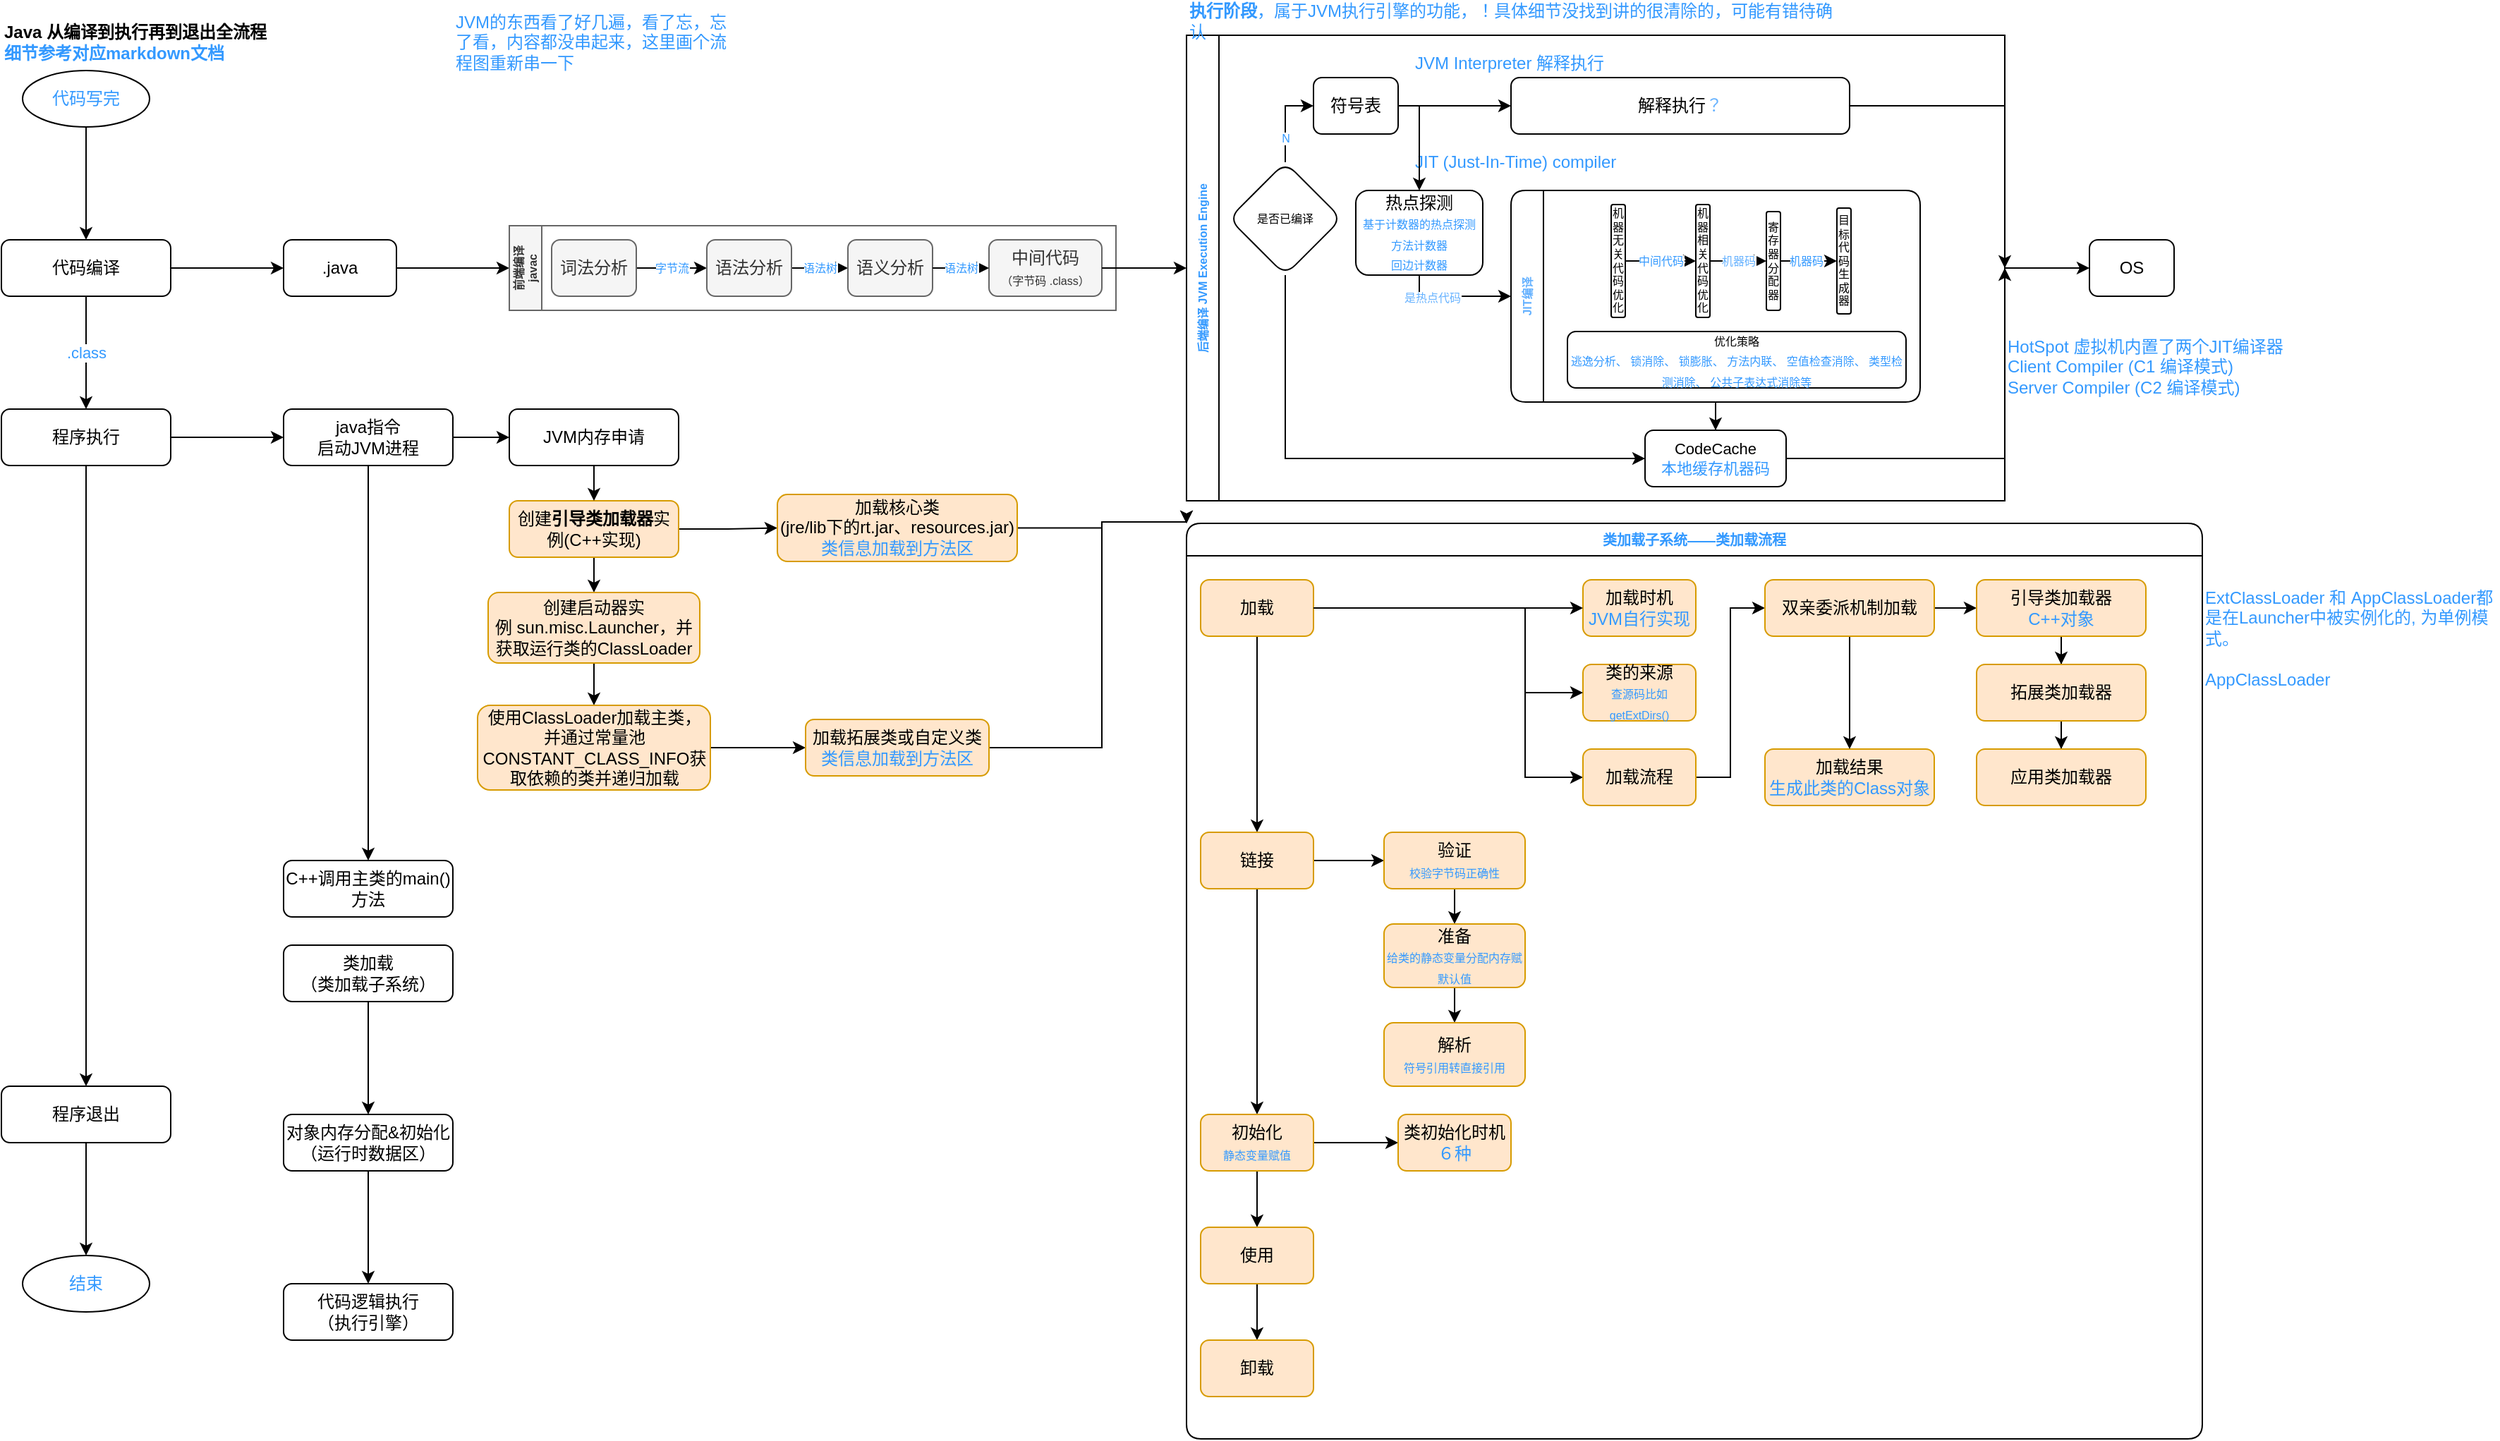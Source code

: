 <mxfile version="16.1.2" type="device"><diagram id="C5RBs43oDa-KdzZeNtuy" name="Page-1"><mxGraphModel dx="1121" dy="689" grid="1" gridSize="10" guides="1" tooltips="1" connect="1" arrows="1" fold="1" page="1" pageScale="1" pageWidth="827" pageHeight="1169" math="0" shadow="0"><root><mxCell id="WIyWlLk6GJQsqaUBKTNV-0"/><mxCell id="WIyWlLk6GJQsqaUBKTNV-1" parent="WIyWlLk6GJQsqaUBKTNV-0"/><mxCell id="FGHxzeivRpTkZ_-9d8Zx-0" value="&lt;b&gt;Java 从编译到执行再到退出全流程&lt;br&gt;&lt;font color=&quot;#3399ff&quot;&gt;细节参考对应markdown文档&lt;/font&gt;&lt;br&gt;&lt;/b&gt;" style="text;html=1;strokeColor=none;fillColor=none;align=left;verticalAlign=middle;whiteSpace=wrap;rounded=0;" parent="WIyWlLk6GJQsqaUBKTNV-1" vertex="1"><mxGeometry x="40" y="40" width="240" height="40" as="geometry"/></mxCell><mxCell id="FGHxzeivRpTkZ_-9d8Zx-7" value="&lt;font color=&quot;#3399ff&quot;&gt;JVM的东西看了好几遍，看了忘，忘了看，内容都没串起来，这里画个流程图重新串一下&lt;/font&gt;" style="text;html=1;strokeColor=none;fillColor=none;align=left;verticalAlign=middle;whiteSpace=wrap;rounded=0;" parent="WIyWlLk6GJQsqaUBKTNV-1" vertex="1"><mxGeometry x="360" y="40" width="200" height="40" as="geometry"/></mxCell><mxCell id="FGHxzeivRpTkZ_-9d8Zx-9" value=".class" style="edgeStyle=orthogonalEdgeStyle;rounded=0;orthogonalLoop=1;jettySize=auto;html=1;fontColor=#3399FF;" parent="WIyWlLk6GJQsqaUBKTNV-1" source="FGHxzeivRpTkZ_-9d8Zx-10" target="FGHxzeivRpTkZ_-9d8Zx-12" edge="1"><mxGeometry relative="1" as="geometry"/></mxCell><mxCell id="FGHxzeivRpTkZ_-9d8Zx-20" value="" style="edgeStyle=orthogonalEdgeStyle;rounded=0;orthogonalLoop=1;jettySize=auto;html=1;fontColor=#3399FF;" parent="WIyWlLk6GJQsqaUBKTNV-1" source="FGHxzeivRpTkZ_-9d8Zx-10" target="FGHxzeivRpTkZ_-9d8Zx-19" edge="1"><mxGeometry relative="1" as="geometry"/></mxCell><mxCell id="FGHxzeivRpTkZ_-9d8Zx-10" value="代码编译" style="rounded=1;whiteSpace=wrap;html=1;fontSize=12;glass=0;strokeWidth=1;shadow=0;" parent="WIyWlLk6GJQsqaUBKTNV-1" vertex="1"><mxGeometry x="40" y="200" width="120" height="40" as="geometry"/></mxCell><mxCell id="FGHxzeivRpTkZ_-9d8Zx-11" value="" style="edgeStyle=orthogonalEdgeStyle;rounded=0;orthogonalLoop=1;jettySize=auto;html=1;" parent="WIyWlLk6GJQsqaUBKTNV-1" source="FGHxzeivRpTkZ_-9d8Zx-12" target="FGHxzeivRpTkZ_-9d8Zx-13" edge="1"><mxGeometry relative="1" as="geometry"/></mxCell><mxCell id="FGHxzeivRpTkZ_-9d8Zx-106" style="edgeStyle=orthogonalEdgeStyle;rounded=0;orthogonalLoop=1;jettySize=auto;html=1;exitX=1;exitY=0.5;exitDx=0;exitDy=0;entryX=0;entryY=0.5;entryDx=0;entryDy=0;fontSize=8;fontColor=#66B2FF;" parent="WIyWlLk6GJQsqaUBKTNV-1" source="FGHxzeivRpTkZ_-9d8Zx-12" target="FGHxzeivRpTkZ_-9d8Zx-105" edge="1"><mxGeometry relative="1" as="geometry"/></mxCell><mxCell id="FGHxzeivRpTkZ_-9d8Zx-12" value="程序执行" style="rounded=1;whiteSpace=wrap;html=1;fontSize=12;glass=0;strokeWidth=1;shadow=0;" parent="WIyWlLk6GJQsqaUBKTNV-1" vertex="1"><mxGeometry x="40" y="320" width="120" height="40" as="geometry"/></mxCell><mxCell id="FGHxzeivRpTkZ_-9d8Zx-17" style="edgeStyle=orthogonalEdgeStyle;rounded=0;orthogonalLoop=1;jettySize=auto;html=1;exitX=0.5;exitY=1;exitDx=0;exitDy=0;entryX=0.5;entryY=0;entryDx=0;entryDy=0;fontColor=#3399FF;" parent="WIyWlLk6GJQsqaUBKTNV-1" source="FGHxzeivRpTkZ_-9d8Zx-13" target="FGHxzeivRpTkZ_-9d8Zx-16" edge="1"><mxGeometry relative="1" as="geometry"/></mxCell><mxCell id="FGHxzeivRpTkZ_-9d8Zx-13" value="程序退出" style="rounded=1;whiteSpace=wrap;html=1;fontSize=12;glass=0;strokeWidth=1;shadow=0;" parent="WIyWlLk6GJQsqaUBKTNV-1" vertex="1"><mxGeometry x="40" y="800" width="120" height="40" as="geometry"/></mxCell><mxCell id="FGHxzeivRpTkZ_-9d8Zx-18" style="edgeStyle=orthogonalEdgeStyle;rounded=0;orthogonalLoop=1;jettySize=auto;html=1;exitX=0.5;exitY=1;exitDx=0;exitDy=0;entryX=0.5;entryY=0;entryDx=0;entryDy=0;fontColor=#3399FF;" parent="WIyWlLk6GJQsqaUBKTNV-1" source="FGHxzeivRpTkZ_-9d8Zx-15" target="FGHxzeivRpTkZ_-9d8Zx-10" edge="1"><mxGeometry relative="1" as="geometry"/></mxCell><mxCell id="FGHxzeivRpTkZ_-9d8Zx-15" value="代码写完" style="ellipse;whiteSpace=wrap;html=1;fontColor=#3399FF;" parent="WIyWlLk6GJQsqaUBKTNV-1" vertex="1"><mxGeometry x="55" y="80" width="90" height="40" as="geometry"/></mxCell><mxCell id="FGHxzeivRpTkZ_-9d8Zx-16" value="结束" style="ellipse;whiteSpace=wrap;html=1;fontColor=#3399FF;" parent="WIyWlLk6GJQsqaUBKTNV-1" vertex="1"><mxGeometry x="55" y="920" width="90" height="40" as="geometry"/></mxCell><mxCell id="FGHxzeivRpTkZ_-9d8Zx-30" style="edgeStyle=orthogonalEdgeStyle;rounded=0;orthogonalLoop=1;jettySize=auto;html=1;exitX=1;exitY=0.5;exitDx=0;exitDy=0;entryX=0;entryY=0.5;entryDx=0;entryDy=0;fontSize=8;fontColor=#3399FF;" parent="WIyWlLk6GJQsqaUBKTNV-1" source="FGHxzeivRpTkZ_-9d8Zx-19" target="FGHxzeivRpTkZ_-9d8Zx-23" edge="1"><mxGeometry relative="1" as="geometry"/></mxCell><mxCell id="FGHxzeivRpTkZ_-9d8Zx-19" value=".java" style="rounded=1;whiteSpace=wrap;html=1;fontSize=12;glass=0;strokeWidth=1;shadow=0;" parent="WIyWlLk6GJQsqaUBKTNV-1" vertex="1"><mxGeometry x="240" y="200" width="80" height="40" as="geometry"/></mxCell><mxCell id="FGHxzeivRpTkZ_-9d8Zx-23" value="前端编译 &#10;javac" style="swimlane;horizontal=0;fontColor=#333333;startSize=23;fontSize=8;fillColor=#f5f5f5;strokeColor=#666666;" parent="WIyWlLk6GJQsqaUBKTNV-1" vertex="1"><mxGeometry x="400" y="190" width="430" height="60" as="geometry"/></mxCell><mxCell id="FGHxzeivRpTkZ_-9d8Zx-28" value="字节流" style="edgeStyle=orthogonalEdgeStyle;rounded=0;orthogonalLoop=1;jettySize=auto;html=1;exitX=1;exitY=0.5;exitDx=0;exitDy=0;entryX=0;entryY=0.5;entryDx=0;entryDy=0;fontColor=#3399FF;fontSize=8;" parent="FGHxzeivRpTkZ_-9d8Zx-23" source="FGHxzeivRpTkZ_-9d8Zx-24" target="FGHxzeivRpTkZ_-9d8Zx-25" edge="1"><mxGeometry relative="1" as="geometry"><Array as="points"><mxPoint x="110" y="30"/><mxPoint x="110" y="30"/></Array></mxGeometry></mxCell><mxCell id="FGHxzeivRpTkZ_-9d8Zx-24" value="词法分析" style="rounded=1;whiteSpace=wrap;html=1;fontSize=12;glass=0;strokeWidth=1;shadow=0;fillColor=#f5f5f5;fontColor=#333333;strokeColor=#666666;" parent="FGHxzeivRpTkZ_-9d8Zx-23" vertex="1"><mxGeometry x="30" y="10" width="60" height="40" as="geometry"/></mxCell><mxCell id="FGHxzeivRpTkZ_-9d8Zx-29" value="语法树" style="edgeStyle=orthogonalEdgeStyle;rounded=0;orthogonalLoop=1;jettySize=auto;html=1;exitX=1;exitY=0.5;exitDx=0;exitDy=0;entryX=0;entryY=0.5;entryDx=0;entryDy=0;fontColor=#3399FF;fontSize=8;" parent="FGHxzeivRpTkZ_-9d8Zx-23" source="FGHxzeivRpTkZ_-9d8Zx-25" target="FGHxzeivRpTkZ_-9d8Zx-26" edge="1"><mxGeometry relative="1" as="geometry"/></mxCell><mxCell id="FGHxzeivRpTkZ_-9d8Zx-25" value="语法分析" style="rounded=1;whiteSpace=wrap;html=1;fontSize=12;glass=0;strokeWidth=1;shadow=0;fillColor=#f5f5f5;fontColor=#333333;strokeColor=#666666;" parent="FGHxzeivRpTkZ_-9d8Zx-23" vertex="1"><mxGeometry x="140" y="10" width="60" height="40" as="geometry"/></mxCell><mxCell id="FGHxzeivRpTkZ_-9d8Zx-26" value="语义分析" style="rounded=1;whiteSpace=wrap;html=1;fontSize=12;glass=0;strokeWidth=1;shadow=0;fillColor=#f5f5f5;fontColor=#333333;strokeColor=#666666;" parent="FGHxzeivRpTkZ_-9d8Zx-23" vertex="1"><mxGeometry x="240" y="10" width="60" height="40" as="geometry"/></mxCell><mxCell id="FGHxzeivRpTkZ_-9d8Zx-27" value="中间代码&lt;br&gt;&lt;font style=&quot;font-size: 8px&quot;&gt;（字节码 .class）&lt;/font&gt;" style="rounded=1;whiteSpace=wrap;html=1;fontSize=12;glass=0;strokeWidth=1;shadow=0;fillColor=#f5f5f5;fontColor=#333333;strokeColor=#666666;" parent="FGHxzeivRpTkZ_-9d8Zx-23" vertex="1"><mxGeometry x="340" y="10" width="80" height="40" as="geometry"/></mxCell><mxCell id="FGHxzeivRpTkZ_-9d8Zx-31" value="语法树" style="edgeStyle=orthogonalEdgeStyle;rounded=0;orthogonalLoop=1;jettySize=auto;html=1;exitX=1;exitY=0.5;exitDx=0;exitDy=0;entryX=0;entryY=0.5;entryDx=0;entryDy=0;fontSize=8;fontColor=#3399FF;" parent="FGHxzeivRpTkZ_-9d8Zx-23" source="FGHxzeivRpTkZ_-9d8Zx-26" target="FGHxzeivRpTkZ_-9d8Zx-27" edge="1"><mxGeometry relative="1" as="geometry"/></mxCell><mxCell id="FGHxzeivRpTkZ_-9d8Zx-70" style="edgeStyle=orthogonalEdgeStyle;rounded=0;orthogonalLoop=1;jettySize=auto;html=1;exitX=1;exitY=0.5;exitDx=0;exitDy=0;entryX=0;entryY=0.5;entryDx=0;entryDy=0;fontSize=6;fontColor=#3399FF;" parent="WIyWlLk6GJQsqaUBKTNV-1" source="FGHxzeivRpTkZ_-9d8Zx-34" target="FGHxzeivRpTkZ_-9d8Zx-48" edge="1"><mxGeometry relative="1" as="geometry"/></mxCell><mxCell id="FGHxzeivRpTkZ_-9d8Zx-34" value="后端编译 JVM Execution Engine" style="swimlane;horizontal=0;fontColor=#3399FF;startSize=23;fontSize=8;" parent="WIyWlLk6GJQsqaUBKTNV-1" vertex="1"><mxGeometry x="880" y="55" width="580" height="330" as="geometry"><mxRectangle x="880" y="55" width="30" height="140" as="alternateBounds"/></mxGeometry></mxCell><mxCell id="FGHxzeivRpTkZ_-9d8Zx-44" value="&lt;font color=&quot;#3399ff&quot;&gt;JVM Interpreter 解释执行&lt;/font&gt;" style="text;html=1;strokeColor=none;fillColor=none;align=left;verticalAlign=middle;whiteSpace=wrap;rounded=0;" parent="FGHxzeivRpTkZ_-9d8Zx-34" vertex="1"><mxGeometry x="160" y="10" width="170" height="20" as="geometry"/></mxCell><mxCell id="FGHxzeivRpTkZ_-9d8Zx-45" value="&lt;font color=&quot;#3399ff&quot;&gt;JIT (Just-In-Time) compiler&lt;/font&gt;" style="text;html=1;strokeColor=none;fillColor=none;align=left;verticalAlign=middle;whiteSpace=wrap;rounded=0;" parent="FGHxzeivRpTkZ_-9d8Zx-34" vertex="1"><mxGeometry x="160" y="80" width="160" height="20" as="geometry"/></mxCell><mxCell id="FGHxzeivRpTkZ_-9d8Zx-77" style="edgeStyle=orthogonalEdgeStyle;rounded=0;orthogonalLoop=1;jettySize=auto;html=1;exitX=1;exitY=0.5;exitDx=0;exitDy=0;entryX=1;entryY=0.5;entryDx=0;entryDy=0;fontSize=8;fontColor=#3399FF;" parent="FGHxzeivRpTkZ_-9d8Zx-34" source="FGHxzeivRpTkZ_-9d8Zx-51" target="FGHxzeivRpTkZ_-9d8Zx-34" edge="1"><mxGeometry relative="1" as="geometry"><Array as="points"><mxPoint x="580" y="300"/></Array></mxGeometry></mxCell><mxCell id="FGHxzeivRpTkZ_-9d8Zx-51" value="CodeCache&lt;br&gt;&lt;font color=&quot;#3399ff&quot;&gt;本地缓存机器码&lt;/font&gt;" style="rounded=1;whiteSpace=wrap;html=1;fontSize=11;glass=0;strokeWidth=1;shadow=0;" parent="FGHxzeivRpTkZ_-9d8Zx-34" vertex="1"><mxGeometry x="325" y="280" width="100" height="40" as="geometry"/></mxCell><mxCell id="FGHxzeivRpTkZ_-9d8Zx-92" style="rounded=0;orthogonalLoop=1;jettySize=auto;html=1;exitX=0.5;exitY=1;exitDx=0;exitDy=0;entryX=0;entryY=0.5;entryDx=0;entryDy=0;fontSize=8;fontColor=#66B2FF;edgeStyle=orthogonalEdgeStyle;" parent="FGHxzeivRpTkZ_-9d8Zx-34" source="FGHxzeivRpTkZ_-9d8Zx-53" target="FGHxzeivRpTkZ_-9d8Zx-91" edge="1"><mxGeometry relative="1" as="geometry"><Array as="points"><mxPoint x="165" y="185"/></Array></mxGeometry></mxCell><mxCell id="FGHxzeivRpTkZ_-9d8Zx-95" value="是热点代码" style="edgeLabel;html=1;align=center;verticalAlign=middle;resizable=0;points=[];fontSize=8;fontColor=#66B2FF;" parent="FGHxzeivRpTkZ_-9d8Zx-92" vertex="1" connectable="0"><mxGeometry x="-0.398" y="-1" relative="1" as="geometry"><mxPoint as="offset"/></mxGeometry></mxCell><mxCell id="FGHxzeivRpTkZ_-9d8Zx-53" value="热点探测&lt;br&gt;&lt;font color=&quot;#3399ff&quot; style=&quot;font-size: 8px&quot;&gt;基于计数器的热点探测&lt;br&gt;方法计数器&lt;br&gt;回边计数器&lt;br&gt;&lt;/font&gt;" style="rounded=1;whiteSpace=wrap;html=1;fontSize=12;glass=0;strokeWidth=1;shadow=0;" parent="FGHxzeivRpTkZ_-9d8Zx-34" vertex="1"><mxGeometry x="120" y="110" width="90" height="60" as="geometry"/></mxCell><mxCell id="FGHxzeivRpTkZ_-9d8Zx-85" value="N" style="edgeStyle=orthogonalEdgeStyle;rounded=0;orthogonalLoop=1;jettySize=auto;html=1;exitX=0.5;exitY=0;exitDx=0;exitDy=0;entryX=0;entryY=0.5;entryDx=0;entryDy=0;fontSize=8;fontColor=#3399FF;" parent="FGHxzeivRpTkZ_-9d8Zx-34" source="FGHxzeivRpTkZ_-9d8Zx-58" target="FGHxzeivRpTkZ_-9d8Zx-84" edge="1"><mxGeometry x="-0.429" relative="1" as="geometry"><mxPoint as="offset"/></mxGeometry></mxCell><mxCell id="FGHxzeivRpTkZ_-9d8Zx-97" style="edgeStyle=orthogonalEdgeStyle;rounded=0;orthogonalLoop=1;jettySize=auto;html=1;exitX=0.5;exitY=1;exitDx=0;exitDy=0;entryX=0;entryY=0.5;entryDx=0;entryDy=0;fontSize=8;fontColor=#66B2FF;" parent="FGHxzeivRpTkZ_-9d8Zx-34" source="FGHxzeivRpTkZ_-9d8Zx-58" target="FGHxzeivRpTkZ_-9d8Zx-51" edge="1"><mxGeometry relative="1" as="geometry"/></mxCell><mxCell id="FGHxzeivRpTkZ_-9d8Zx-58" value="&lt;font color=&quot;#000000&quot;&gt;是否已编译&lt;/font&gt;" style="rhombus;whiteSpace=wrap;html=1;fontSize=8;fontColor=#3399FF;rounded=1;" parent="FGHxzeivRpTkZ_-9d8Zx-34" vertex="1"><mxGeometry x="30" y="90" width="80" height="80" as="geometry"/></mxCell><mxCell id="FGHxzeivRpTkZ_-9d8Zx-93" style="edgeStyle=orthogonalEdgeStyle;rounded=0;orthogonalLoop=1;jettySize=auto;html=1;exitX=1;exitY=0.5;exitDx=0;exitDy=0;entryX=0.5;entryY=0;entryDx=0;entryDy=0;fontSize=8;fontColor=#66B2FF;" parent="FGHxzeivRpTkZ_-9d8Zx-34" source="FGHxzeivRpTkZ_-9d8Zx-84" target="FGHxzeivRpTkZ_-9d8Zx-53" edge="1"><mxGeometry relative="1" as="geometry"><Array as="points"><mxPoint x="165" y="50"/></Array></mxGeometry></mxCell><mxCell id="FGHxzeivRpTkZ_-9d8Zx-98" style="edgeStyle=orthogonalEdgeStyle;rounded=0;orthogonalLoop=1;jettySize=auto;html=1;exitX=1;exitY=0.5;exitDx=0;exitDy=0;entryX=0;entryY=0.5;entryDx=0;entryDy=0;fontSize=8;fontColor=#66B2FF;" parent="FGHxzeivRpTkZ_-9d8Zx-34" source="FGHxzeivRpTkZ_-9d8Zx-84" target="FGHxzeivRpTkZ_-9d8Zx-87" edge="1"><mxGeometry relative="1" as="geometry"/></mxCell><mxCell id="FGHxzeivRpTkZ_-9d8Zx-84" value="符号表" style="rounded=1;whiteSpace=wrap;html=1;fontSize=12;glass=0;strokeWidth=1;shadow=0;" parent="FGHxzeivRpTkZ_-9d8Zx-34" vertex="1"><mxGeometry x="90" y="30" width="60" height="40" as="geometry"/></mxCell><mxCell id="FGHxzeivRpTkZ_-9d8Zx-88" style="edgeStyle=orthogonalEdgeStyle;rounded=0;orthogonalLoop=1;jettySize=auto;html=1;exitX=1;exitY=0.5;exitDx=0;exitDy=0;entryX=1;entryY=0.5;entryDx=0;entryDy=0;fontSize=8;fontColor=#66B2FF;" parent="FGHxzeivRpTkZ_-9d8Zx-34" source="FGHxzeivRpTkZ_-9d8Zx-87" target="FGHxzeivRpTkZ_-9d8Zx-34" edge="1"><mxGeometry relative="1" as="geometry"><Array as="points"><mxPoint x="580" y="50"/></Array></mxGeometry></mxCell><mxCell id="FGHxzeivRpTkZ_-9d8Zx-87" value="解释执行&lt;font color=&quot;#66b2ff&quot;&gt;？&lt;/font&gt;" style="rounded=1;whiteSpace=wrap;html=1;fontSize=12;glass=0;strokeWidth=1;shadow=0;" parent="FGHxzeivRpTkZ_-9d8Zx-34" vertex="1"><mxGeometry x="230" y="30" width="240" height="40" as="geometry"/></mxCell><mxCell id="FGHxzeivRpTkZ_-9d8Zx-96" value="" style="edgeStyle=orthogonalEdgeStyle;rounded=0;orthogonalLoop=1;jettySize=auto;html=1;fontSize=8;fontColor=#66B2FF;" parent="FGHxzeivRpTkZ_-9d8Zx-34" source="FGHxzeivRpTkZ_-9d8Zx-91" target="FGHxzeivRpTkZ_-9d8Zx-51" edge="1"><mxGeometry relative="1" as="geometry"/></mxCell><mxCell id="FGHxzeivRpTkZ_-9d8Zx-91" value="JIT编译" style="swimlane;horizontal=0;rounded=1;fontSize=8;fontColor=#66B2FF;" parent="FGHxzeivRpTkZ_-9d8Zx-34" vertex="1"><mxGeometry x="230" y="110" width="290" height="150" as="geometry"/></mxCell><mxCell id="FGHxzeivRpTkZ_-9d8Zx-36" value="机器无关代码优化" style="rounded=1;whiteSpace=wrap;html=1;fontSize=8;glass=0;strokeWidth=1;shadow=0;" parent="FGHxzeivRpTkZ_-9d8Zx-91" vertex="1"><mxGeometry x="71" y="10" width="10" height="80" as="geometry"/></mxCell><mxCell id="FGHxzeivRpTkZ_-9d8Zx-38" value="机器相关代码优化" style="rounded=1;whiteSpace=wrap;html=1;fontSize=8;glass=0;strokeWidth=1;shadow=0;" parent="FGHxzeivRpTkZ_-9d8Zx-91" vertex="1"><mxGeometry x="131" y="10" width="10" height="80" as="geometry"/></mxCell><mxCell id="FGHxzeivRpTkZ_-9d8Zx-35" value="中间代码" style="edgeStyle=orthogonalEdgeStyle;rounded=0;orthogonalLoop=1;jettySize=auto;html=1;exitX=1;exitY=0.5;exitDx=0;exitDy=0;entryX=0;entryY=0.5;entryDx=0;entryDy=0;fontColor=#3399FF;fontSize=8;" parent="FGHxzeivRpTkZ_-9d8Zx-91" source="FGHxzeivRpTkZ_-9d8Zx-36" target="FGHxzeivRpTkZ_-9d8Zx-38" edge="1"><mxGeometry relative="1" as="geometry"><Array as="points"><mxPoint x="91" y="50"/><mxPoint x="91" y="50"/></Array></mxGeometry></mxCell><mxCell id="FGHxzeivRpTkZ_-9d8Zx-39" value="寄存器分配器" style="rounded=1;whiteSpace=wrap;html=1;fontSize=8;glass=0;strokeWidth=1;shadow=0;" parent="FGHxzeivRpTkZ_-9d8Zx-91" vertex="1"><mxGeometry x="181" y="15" width="10" height="70" as="geometry"/></mxCell><mxCell id="FGHxzeivRpTkZ_-9d8Zx-90" value="机器码" style="edgeStyle=orthogonalEdgeStyle;rounded=0;orthogonalLoop=1;jettySize=auto;html=1;exitX=1;exitY=0.5;exitDx=0;exitDy=0;entryX=0;entryY=0.5;entryDx=0;entryDy=0;fontSize=8;fontColor=#66B2FF;" parent="FGHxzeivRpTkZ_-9d8Zx-91" source="FGHxzeivRpTkZ_-9d8Zx-38" target="FGHxzeivRpTkZ_-9d8Zx-39" edge="1"><mxGeometry relative="1" as="geometry"><mxPoint as="offset"/></mxGeometry></mxCell><mxCell id="FGHxzeivRpTkZ_-9d8Zx-40" value="目标代码生成器" style="rounded=1;whiteSpace=wrap;html=1;fontSize=8;glass=0;strokeWidth=1;shadow=0;" parent="FGHxzeivRpTkZ_-9d8Zx-91" vertex="1"><mxGeometry x="231" y="12.5" width="10" height="75" as="geometry"/></mxCell><mxCell id="FGHxzeivRpTkZ_-9d8Zx-41" value="机器码" style="edgeStyle=orthogonalEdgeStyle;rounded=0;orthogonalLoop=1;jettySize=auto;html=1;exitX=1;exitY=0.5;exitDx=0;exitDy=0;entryX=0;entryY=0.5;entryDx=0;entryDy=0;fontSize=8;fontColor=#3399FF;" parent="FGHxzeivRpTkZ_-9d8Zx-91" source="FGHxzeivRpTkZ_-9d8Zx-39" target="FGHxzeivRpTkZ_-9d8Zx-40" edge="1"><mxGeometry x="-0.111" relative="1" as="geometry"><Array as="points"><mxPoint x="201" y="50"/><mxPoint x="201" y="50"/></Array><mxPoint as="offset"/></mxGeometry></mxCell><mxCell id="FGHxzeivRpTkZ_-9d8Zx-89" value="&lt;font style=&quot;font-size: 8px&quot;&gt;优化策略&lt;/font&gt;&lt;br&gt;&lt;font color=&quot;#3399ff&quot; style=&quot;font-size: 8px&quot;&gt;逃逸分析、 锁消除、 锁膨胀、 方法内联、 空值检查消除、 类型检测消除、 公共子表达式消除等&lt;/font&gt;" style="rounded=1;whiteSpace=wrap;html=1;fontSize=12;glass=0;strokeWidth=1;shadow=0;" parent="FGHxzeivRpTkZ_-9d8Zx-91" vertex="1"><mxGeometry x="40" y="100" width="240" height="40" as="geometry"/></mxCell><mxCell id="FGHxzeivRpTkZ_-9d8Zx-42" style="edgeStyle=orthogonalEdgeStyle;rounded=0;orthogonalLoop=1;jettySize=auto;html=1;exitX=1;exitY=0.5;exitDx=0;exitDy=0;entryX=0;entryY=0.5;entryDx=0;entryDy=0;fontSize=8;fontColor=#3399FF;" parent="WIyWlLk6GJQsqaUBKTNV-1" source="FGHxzeivRpTkZ_-9d8Zx-27" target="FGHxzeivRpTkZ_-9d8Zx-34" edge="1"><mxGeometry relative="1" as="geometry"/></mxCell><mxCell id="FGHxzeivRpTkZ_-9d8Zx-43" value="&lt;font color=&quot;#3399ff&quot;&gt;&lt;b&gt;执行阶段&lt;/b&gt;，属于JVM执行引擎的功能，！具体细节没找到讲的很清除的，可能有错待确认&lt;/font&gt;" style="text;html=1;strokeColor=none;fillColor=none;align=left;verticalAlign=middle;whiteSpace=wrap;rounded=0;" parent="WIyWlLk6GJQsqaUBKTNV-1" vertex="1"><mxGeometry x="880" y="35" width="470" height="20" as="geometry"/></mxCell><mxCell id="FGHxzeivRpTkZ_-9d8Zx-48" value="OS" style="rounded=1;whiteSpace=wrap;html=1;fontSize=12;glass=0;strokeWidth=1;shadow=0;" parent="WIyWlLk6GJQsqaUBKTNV-1" vertex="1"><mxGeometry x="1520" y="200" width="60" height="40" as="geometry"/></mxCell><mxCell id="FGHxzeivRpTkZ_-9d8Zx-56" value="&lt;font color=&quot;#3399ff&quot;&gt;HotSpot 虚拟机内置了两个JIT编译器&lt;br&gt;Client Compiler (C1 编译模式)&lt;br&gt;&lt;/font&gt;&lt;font color=&quot;#3399ff&quot;&gt;Server Compiler (&lt;/font&gt;&lt;span style=&quot;color: rgb(51 , 153 , 255)&quot;&gt;C2 编译模式&lt;/span&gt;&lt;font color=&quot;#3399ff&quot;&gt;)&lt;br&gt;&lt;/font&gt;" style="text;html=1;strokeColor=none;fillColor=none;align=left;verticalAlign=middle;whiteSpace=wrap;rounded=0;" parent="WIyWlLk6GJQsqaUBKTNV-1" vertex="1"><mxGeometry x="1460" y="260" width="200" height="60" as="geometry"/></mxCell><mxCell id="FGHxzeivRpTkZ_-9d8Zx-81" value="" style="edgeStyle=orthogonalEdgeStyle;rounded=0;orthogonalLoop=1;jettySize=auto;html=1;fontSize=8;fontColor=#3399FF;" parent="WIyWlLk6GJQsqaUBKTNV-1" source="FGHxzeivRpTkZ_-9d8Zx-72" target="FGHxzeivRpTkZ_-9d8Zx-80" edge="1"><mxGeometry relative="1" as="geometry"/></mxCell><mxCell id="FGHxzeivRpTkZ_-9d8Zx-72" value="类加载&lt;br&gt;（类加载子系统）" style="rounded=1;whiteSpace=wrap;html=1;fontSize=12;glass=0;strokeWidth=1;shadow=0;" parent="WIyWlLk6GJQsqaUBKTNV-1" vertex="1"><mxGeometry x="240" y="700" width="120" height="40" as="geometry"/></mxCell><mxCell id="FGHxzeivRpTkZ_-9d8Zx-83" value="" style="edgeStyle=orthogonalEdgeStyle;rounded=0;orthogonalLoop=1;jettySize=auto;html=1;fontSize=8;fontColor=#3399FF;" parent="WIyWlLk6GJQsqaUBKTNV-1" source="FGHxzeivRpTkZ_-9d8Zx-80" target="FGHxzeivRpTkZ_-9d8Zx-82" edge="1"><mxGeometry relative="1" as="geometry"/></mxCell><mxCell id="FGHxzeivRpTkZ_-9d8Zx-80" value="对象内存分配&amp;amp;初始化&lt;br&gt;（运行时数据区）" style="rounded=1;whiteSpace=wrap;html=1;fontSize=12;glass=0;strokeWidth=1;shadow=0;" parent="WIyWlLk6GJQsqaUBKTNV-1" vertex="1"><mxGeometry x="240" y="820" width="120" height="40" as="geometry"/></mxCell><mxCell id="FGHxzeivRpTkZ_-9d8Zx-82" value="代码逻辑执行&lt;br&gt;（执行引擎）" style="rounded=1;whiteSpace=wrap;html=1;fontSize=12;glass=0;strokeWidth=1;shadow=0;" parent="WIyWlLk6GJQsqaUBKTNV-1" vertex="1"><mxGeometry x="240" y="940" width="120" height="40" as="geometry"/></mxCell><mxCell id="FGHxzeivRpTkZ_-9d8Zx-113" style="edgeStyle=orthogonalEdgeStyle;rounded=0;orthogonalLoop=1;jettySize=auto;html=1;exitX=1;exitY=0.5;exitDx=0;exitDy=0;entryX=0;entryY=0.5;entryDx=0;entryDy=0;fontSize=8;fontColor=#66B2FF;" parent="WIyWlLk6GJQsqaUBKTNV-1" source="FGHxzeivRpTkZ_-9d8Zx-105" target="FGHxzeivRpTkZ_-9d8Zx-112" edge="1"><mxGeometry relative="1" as="geometry"/></mxCell><mxCell id="FGHxzeivRpTkZ_-9d8Zx-121" value="" style="edgeStyle=orthogonalEdgeStyle;rounded=0;orthogonalLoop=1;jettySize=auto;html=1;fontSize=8;fontColor=#3399FF;" parent="WIyWlLk6GJQsqaUBKTNV-1" source="FGHxzeivRpTkZ_-9d8Zx-105" target="FGHxzeivRpTkZ_-9d8Zx-120" edge="1"><mxGeometry relative="1" as="geometry"/></mxCell><mxCell id="FGHxzeivRpTkZ_-9d8Zx-105" value="java指令&lt;br&gt;启动JVM进程" style="rounded=1;whiteSpace=wrap;html=1;fontSize=12;glass=0;strokeWidth=1;shadow=0;" parent="WIyWlLk6GJQsqaUBKTNV-1" vertex="1"><mxGeometry x="240" y="320" width="120" height="40" as="geometry"/></mxCell><mxCell id="FGHxzeivRpTkZ_-9d8Zx-111" value="" style="edgeStyle=orthogonalEdgeStyle;rounded=0;orthogonalLoop=1;jettySize=auto;html=1;fontSize=8;fontColor=#66B2FF;" parent="WIyWlLk6GJQsqaUBKTNV-1" source="FGHxzeivRpTkZ_-9d8Zx-108" target="FGHxzeivRpTkZ_-9d8Zx-110" edge="1"><mxGeometry relative="1" as="geometry"/></mxCell><mxCell id="FGHxzeivRpTkZ_-9d8Zx-117" style="edgeStyle=orthogonalEdgeStyle;rounded=0;orthogonalLoop=1;jettySize=auto;html=1;exitX=0.5;exitY=1;exitDx=0;exitDy=0;entryX=0.5;entryY=0;entryDx=0;entryDy=0;fontSize=8;fontColor=#3399FF;" parent="WIyWlLk6GJQsqaUBKTNV-1" source="FGHxzeivRpTkZ_-9d8Zx-108" target="FGHxzeivRpTkZ_-9d8Zx-116" edge="1"><mxGeometry relative="1" as="geometry"/></mxCell><mxCell id="FGHxzeivRpTkZ_-9d8Zx-108" value="创建&lt;b&gt;引导类加载器&lt;/b&gt;实例(C++实现)" style="rounded=1;whiteSpace=wrap;html=1;fontSize=12;glass=0;strokeWidth=1;shadow=0;fillColor=#ffe6cc;strokeColor=#d79b00;" parent="WIyWlLk6GJQsqaUBKTNV-1" vertex="1"><mxGeometry x="400" y="385" width="120" height="40" as="geometry"/></mxCell><mxCell id="FGHxzeivRpTkZ_-9d8Zx-140" style="edgeStyle=orthogonalEdgeStyle;rounded=0;orthogonalLoop=1;jettySize=auto;html=1;exitX=1;exitY=0.5;exitDx=0;exitDy=0;entryX=-0.001;entryY=0.036;entryDx=0;entryDy=0;entryPerimeter=0;fontSize=10;fontColor=#3399FF;strokeColor=none;curved=1;" parent="WIyWlLk6GJQsqaUBKTNV-1" source="FGHxzeivRpTkZ_-9d8Zx-110" target="FGHxzeivRpTkZ_-9d8Zx-128" edge="1"><mxGeometry relative="1" as="geometry"/></mxCell><mxCell id="BpuLTuVieapOz50nyp-9-14" style="edgeStyle=orthogonalEdgeStyle;rounded=0;orthogonalLoop=1;jettySize=auto;html=1;exitX=1;exitY=0.5;exitDx=0;exitDy=0;entryX=0;entryY=0;entryDx=0;entryDy=0;" parent="WIyWlLk6GJQsqaUBKTNV-1" source="FGHxzeivRpTkZ_-9d8Zx-110" target="FGHxzeivRpTkZ_-9d8Zx-128" edge="1"><mxGeometry relative="1" as="geometry"><Array as="points"><mxPoint x="820" y="404"/><mxPoint x="820" y="400"/></Array></mxGeometry></mxCell><mxCell id="FGHxzeivRpTkZ_-9d8Zx-110" value="加载核心类&lt;br&gt;(jre/lib下的rt.jar、resources.jar)&lt;br&gt;&lt;font color=&quot;#3399ff&quot;&gt;类信息加载到方法区&lt;/font&gt;" style="rounded=1;whiteSpace=wrap;html=1;fontSize=12;glass=0;strokeWidth=1;shadow=0;fillColor=#ffe6cc;strokeColor=#d79b00;" parent="WIyWlLk6GJQsqaUBKTNV-1" vertex="1"><mxGeometry x="590" y="380.5" width="170" height="47.5" as="geometry"/></mxCell><mxCell id="FGHxzeivRpTkZ_-9d8Zx-114" style="edgeStyle=orthogonalEdgeStyle;rounded=0;orthogonalLoop=1;jettySize=auto;html=1;exitX=0.5;exitY=1;exitDx=0;exitDy=0;fontSize=8;fontColor=#3399FF;" parent="WIyWlLk6GJQsqaUBKTNV-1" source="FGHxzeivRpTkZ_-9d8Zx-112" target="FGHxzeivRpTkZ_-9d8Zx-108" edge="1"><mxGeometry relative="1" as="geometry"/></mxCell><mxCell id="FGHxzeivRpTkZ_-9d8Zx-112" value="JVM内存申请" style="rounded=1;whiteSpace=wrap;html=1;fontSize=12;glass=0;strokeWidth=1;shadow=0;" parent="WIyWlLk6GJQsqaUBKTNV-1" vertex="1"><mxGeometry x="400" y="320" width="120" height="40" as="geometry"/></mxCell><mxCell id="FGHxzeivRpTkZ_-9d8Zx-119" value="" style="edgeStyle=orthogonalEdgeStyle;rounded=0;orthogonalLoop=1;jettySize=auto;html=1;fontSize=8;fontColor=#3399FF;" parent="WIyWlLk6GJQsqaUBKTNV-1" source="FGHxzeivRpTkZ_-9d8Zx-116" target="FGHxzeivRpTkZ_-9d8Zx-118" edge="1"><mxGeometry relative="1" as="geometry"/></mxCell><mxCell id="FGHxzeivRpTkZ_-9d8Zx-116" value="创建启动器实例&amp;nbsp;sun.misc.Launcher，并获取运行类的ClassLoader" style="rounded=1;whiteSpace=wrap;html=1;fontSize=12;glass=0;strokeWidth=1;shadow=0;fillColor=#ffe6cc;strokeColor=#d79b00;" parent="WIyWlLk6GJQsqaUBKTNV-1" vertex="1"><mxGeometry x="385" y="450" width="150" height="50" as="geometry"/></mxCell><mxCell id="FGHxzeivRpTkZ_-9d8Zx-123" value="" style="edgeStyle=orthogonalEdgeStyle;rounded=0;orthogonalLoop=1;jettySize=auto;html=1;fontSize=8;fontColor=#3399FF;" parent="WIyWlLk6GJQsqaUBKTNV-1" source="FGHxzeivRpTkZ_-9d8Zx-118" target="FGHxzeivRpTkZ_-9d8Zx-122" edge="1"><mxGeometry relative="1" as="geometry"/></mxCell><mxCell id="FGHxzeivRpTkZ_-9d8Zx-118" value="使用ClassLoader加载主类，并通过常量池CONSTANT_CLASS_INFO获取依赖的类并递归加载" style="rounded=1;whiteSpace=wrap;html=1;fontSize=12;glass=0;strokeWidth=1;shadow=0;fillColor=#ffe6cc;strokeColor=#d79b00;" parent="WIyWlLk6GJQsqaUBKTNV-1" vertex="1"><mxGeometry x="377.5" y="530" width="165" height="60" as="geometry"/></mxCell><mxCell id="FGHxzeivRpTkZ_-9d8Zx-120" value="C++调用主类的main()方法" style="rounded=1;whiteSpace=wrap;html=1;fontSize=12;glass=0;strokeWidth=1;shadow=0;" parent="WIyWlLk6GJQsqaUBKTNV-1" vertex="1"><mxGeometry x="240" y="640" width="120" height="40" as="geometry"/></mxCell><mxCell id="BpuLTuVieapOz50nyp-9-15" style="edgeStyle=orthogonalEdgeStyle;rounded=0;orthogonalLoop=1;jettySize=auto;html=1;exitX=1;exitY=0.5;exitDx=0;exitDy=0;entryX=0;entryY=0;entryDx=0;entryDy=0;" parent="WIyWlLk6GJQsqaUBKTNV-1" source="FGHxzeivRpTkZ_-9d8Zx-122" target="FGHxzeivRpTkZ_-9d8Zx-128" edge="1"><mxGeometry relative="1" as="geometry"><Array as="points"><mxPoint x="820" y="560"/><mxPoint x="820" y="400"/></Array></mxGeometry></mxCell><mxCell id="FGHxzeivRpTkZ_-9d8Zx-122" value="加载拓展类或自定义类&lt;br&gt;&lt;span style=&quot;color: rgb(51 , 153 , 255)&quot;&gt;类信息加载到方法区&lt;/span&gt;" style="rounded=1;whiteSpace=wrap;html=1;fontSize=12;glass=0;strokeWidth=1;shadow=0;fillColor=#ffe6cc;strokeColor=#d79b00;" parent="WIyWlLk6GJQsqaUBKTNV-1" vertex="1"><mxGeometry x="610" y="540" width="130" height="40" as="geometry"/></mxCell><object label="类加载子系统——类加载流程" 万恶万恶="" id="FGHxzeivRpTkZ_-9d8Zx-128"><mxCell style="swimlane;rounded=1;fontSize=10;fontColor=#3399FF;startSize=23;" parent="WIyWlLk6GJQsqaUBKTNV-1" vertex="1"><mxGeometry x="880" y="401" width="720" height="649" as="geometry"/></mxCell></object><mxCell id="FGHxzeivRpTkZ_-9d8Zx-138" style="edgeStyle=orthogonalEdgeStyle;rounded=0;orthogonalLoop=1;jettySize=auto;html=1;exitX=0.5;exitY=1;exitDx=0;exitDy=0;fontSize=8;fontColor=#3399FF;" parent="FGHxzeivRpTkZ_-9d8Zx-128" source="FGHxzeivRpTkZ_-9d8Zx-129" target="FGHxzeivRpTkZ_-9d8Zx-130" edge="1"><mxGeometry relative="1" as="geometry"/></mxCell><mxCell id="BpuLTuVieapOz50nyp-9-10" style="edgeStyle=orthogonalEdgeStyle;rounded=0;orthogonalLoop=1;jettySize=auto;html=1;exitX=1;exitY=0.5;exitDx=0;exitDy=0;entryX=0;entryY=0.5;entryDx=0;entryDy=0;" parent="FGHxzeivRpTkZ_-9d8Zx-128" source="FGHxzeivRpTkZ_-9d8Zx-129" target="BpuLTuVieapOz50nyp-9-9" edge="1"><mxGeometry relative="1" as="geometry"><Array as="points"><mxPoint x="240" y="60"/><mxPoint x="240" y="180"/></Array></mxGeometry></mxCell><mxCell id="FGHxzeivRpTkZ_-9d8Zx-129" value="加载" style="rounded=1;whiteSpace=wrap;html=1;fontSize=12;glass=0;strokeWidth=1;shadow=0;fillColor=#ffe6cc;strokeColor=#d79b00;" parent="FGHxzeivRpTkZ_-9d8Zx-128" vertex="1"><mxGeometry x="10" y="40" width="80" height="40" as="geometry"/></mxCell><mxCell id="FGHxzeivRpTkZ_-9d8Zx-133" value="" style="edgeStyle=orthogonalEdgeStyle;rounded=0;orthogonalLoop=1;jettySize=auto;html=1;fontSize=8;fontColor=#3399FF;" parent="FGHxzeivRpTkZ_-9d8Zx-128" source="FGHxzeivRpTkZ_-9d8Zx-130" target="FGHxzeivRpTkZ_-9d8Zx-132" edge="1"><mxGeometry relative="1" as="geometry"/></mxCell><mxCell id="FGHxzeivRpTkZ_-9d8Zx-139" style="edgeStyle=orthogonalEdgeStyle;rounded=0;orthogonalLoop=1;jettySize=auto;html=1;exitX=0.5;exitY=1;exitDx=0;exitDy=0;fontSize=8;fontColor=#3399FF;" parent="FGHxzeivRpTkZ_-9d8Zx-128" source="FGHxzeivRpTkZ_-9d8Zx-130" target="FGHxzeivRpTkZ_-9d8Zx-131" edge="1"><mxGeometry relative="1" as="geometry"/></mxCell><mxCell id="FGHxzeivRpTkZ_-9d8Zx-130" value="链接" style="rounded=1;whiteSpace=wrap;html=1;fontSize=12;glass=0;strokeWidth=1;shadow=0;fillColor=#ffe6cc;strokeColor=#d79b00;" parent="FGHxzeivRpTkZ_-9d8Zx-128" vertex="1"><mxGeometry x="10" y="219" width="80" height="40" as="geometry"/></mxCell><mxCell id="BpuLTuVieapOz50nyp-9-2" style="edgeStyle=orthogonalEdgeStyle;rounded=0;orthogonalLoop=1;jettySize=auto;html=1;exitX=0.5;exitY=1;exitDx=0;exitDy=0;entryX=0.5;entryY=0;entryDx=0;entryDy=0;" parent="FGHxzeivRpTkZ_-9d8Zx-128" source="FGHxzeivRpTkZ_-9d8Zx-131" target="BpuLTuVieapOz50nyp-9-0" edge="1"><mxGeometry relative="1" as="geometry"/></mxCell><mxCell id="tda0aqHijR5EOjEagQia-3" value="" style="edgeStyle=orthogonalEdgeStyle;rounded=0;orthogonalLoop=1;jettySize=auto;html=1;fontSize=8;fontColor=#3399FF;" edge="1" parent="FGHxzeivRpTkZ_-9d8Zx-128" source="FGHxzeivRpTkZ_-9d8Zx-131" target="tda0aqHijR5EOjEagQia-2"><mxGeometry relative="1" as="geometry"/></mxCell><mxCell id="FGHxzeivRpTkZ_-9d8Zx-131" value="初始化&lt;br&gt;&lt;font color=&quot;#3399ff&quot; style=&quot;font-size: 8px&quot;&gt;静态变量赋值&lt;/font&gt;" style="rounded=1;whiteSpace=wrap;html=1;fontSize=12;glass=0;strokeWidth=1;shadow=0;fillColor=#ffe6cc;strokeColor=#d79b00;" parent="FGHxzeivRpTkZ_-9d8Zx-128" vertex="1"><mxGeometry x="10" y="419" width="80" height="40" as="geometry"/></mxCell><mxCell id="FGHxzeivRpTkZ_-9d8Zx-135" value="" style="edgeStyle=orthogonalEdgeStyle;rounded=0;orthogonalLoop=1;jettySize=auto;html=1;fontSize=8;fontColor=#3399FF;" parent="FGHxzeivRpTkZ_-9d8Zx-128" source="FGHxzeivRpTkZ_-9d8Zx-132" target="FGHxzeivRpTkZ_-9d8Zx-134" edge="1"><mxGeometry relative="1" as="geometry"/></mxCell><mxCell id="FGHxzeivRpTkZ_-9d8Zx-132" value="验证&lt;br&gt;&lt;font style=&quot;font-size: 8px&quot; color=&quot;#3399ff&quot;&gt;校验字节码正确性&lt;/font&gt;" style="rounded=1;whiteSpace=wrap;html=1;fontSize=12;glass=0;strokeWidth=1;shadow=0;fillColor=#ffe6cc;strokeColor=#d79b00;" parent="FGHxzeivRpTkZ_-9d8Zx-128" vertex="1"><mxGeometry x="140" y="219" width="100" height="40" as="geometry"/></mxCell><mxCell id="FGHxzeivRpTkZ_-9d8Zx-137" value="" style="edgeStyle=orthogonalEdgeStyle;rounded=0;orthogonalLoop=1;jettySize=auto;html=1;fontSize=8;fontColor=#3399FF;" parent="FGHxzeivRpTkZ_-9d8Zx-128" source="FGHxzeivRpTkZ_-9d8Zx-134" target="FGHxzeivRpTkZ_-9d8Zx-136" edge="1"><mxGeometry relative="1" as="geometry"/></mxCell><mxCell id="FGHxzeivRpTkZ_-9d8Zx-134" value="准备&lt;br&gt;&lt;font color=&quot;#3399ff&quot; style=&quot;font-size: 8px&quot;&gt;给类的静态变量分配内存赋默认值&lt;/font&gt;" style="rounded=1;whiteSpace=wrap;html=1;fontSize=12;glass=0;strokeWidth=1;shadow=0;fillColor=#ffe6cc;strokeColor=#d79b00;" parent="FGHxzeivRpTkZ_-9d8Zx-128" vertex="1"><mxGeometry x="140" y="284" width="100" height="45" as="geometry"/></mxCell><mxCell id="FGHxzeivRpTkZ_-9d8Zx-136" value="解析&lt;br&gt;&lt;font style=&quot;font-size: 8px&quot; color=&quot;#3399ff&quot;&gt;符号引用转直接引用&lt;/font&gt;" style="rounded=1;whiteSpace=wrap;html=1;fontSize=12;glass=0;strokeWidth=1;shadow=0;fillColor=#ffe6cc;strokeColor=#d79b00;" parent="FGHxzeivRpTkZ_-9d8Zx-128" vertex="1"><mxGeometry x="140" y="354" width="100" height="45" as="geometry"/></mxCell><mxCell id="BpuLTuVieapOz50nyp-9-3" style="edgeStyle=orthogonalEdgeStyle;rounded=0;orthogonalLoop=1;jettySize=auto;html=1;exitX=0.5;exitY=1;exitDx=0;exitDy=0;entryX=0.5;entryY=0;entryDx=0;entryDy=0;" parent="FGHxzeivRpTkZ_-9d8Zx-128" source="BpuLTuVieapOz50nyp-9-0" target="BpuLTuVieapOz50nyp-9-1" edge="1"><mxGeometry relative="1" as="geometry"/></mxCell><mxCell id="BpuLTuVieapOz50nyp-9-0" value="使用" style="rounded=1;whiteSpace=wrap;html=1;fontSize=12;glass=0;strokeWidth=1;shadow=0;fillColor=#ffe6cc;strokeColor=#d79b00;" parent="FGHxzeivRpTkZ_-9d8Zx-128" vertex="1"><mxGeometry x="10" y="499" width="80" height="40" as="geometry"/></mxCell><mxCell id="BpuLTuVieapOz50nyp-9-1" value="卸载" style="rounded=1;whiteSpace=wrap;html=1;fontSize=12;glass=0;strokeWidth=1;shadow=0;fillColor=#ffe6cc;strokeColor=#d79b00;" parent="FGHxzeivRpTkZ_-9d8Zx-128" vertex="1"><mxGeometry x="10" y="579" width="80" height="40" as="geometry"/></mxCell><mxCell id="BpuLTuVieapOz50nyp-9-6" value="加载时机&lt;br&gt;&lt;font color=&quot;#3399ff&quot;&gt;JVM自行实现&lt;/font&gt;" style="rounded=1;whiteSpace=wrap;html=1;fontSize=12;glass=0;strokeWidth=1;shadow=0;fillColor=#ffe6cc;strokeColor=#d79b00;" parent="FGHxzeivRpTkZ_-9d8Zx-128" vertex="1"><mxGeometry x="281" y="40" width="80" height="40" as="geometry"/></mxCell><mxCell id="BpuLTuVieapOz50nyp-9-5" style="edgeStyle=orthogonalEdgeStyle;rounded=0;orthogonalLoop=1;jettySize=auto;html=1;exitX=1;exitY=0.5;exitDx=0;exitDy=0;entryX=0;entryY=0.5;entryDx=0;entryDy=0;" parent="FGHxzeivRpTkZ_-9d8Zx-128" source="FGHxzeivRpTkZ_-9d8Zx-129" target="BpuLTuVieapOz50nyp-9-6" edge="1"><mxGeometry relative="1" as="geometry"><mxPoint x="270" y="60.333" as="targetPoint"/></mxGeometry></mxCell><mxCell id="BpuLTuVieapOz50nyp-9-8" value="类的来源&lt;br&gt;&lt;font color=&quot;#3399ff&quot; style=&quot;font-size: 8px&quot;&gt;查源码比如getExtDirs()&lt;/font&gt;" style="rounded=1;whiteSpace=wrap;html=1;fontSize=12;glass=0;strokeWidth=1;shadow=0;fillColor=#ffe6cc;strokeColor=#d79b00;" parent="FGHxzeivRpTkZ_-9d8Zx-128" vertex="1"><mxGeometry x="281" y="100" width="80" height="40" as="geometry"/></mxCell><mxCell id="BpuLTuVieapOz50nyp-9-7" style="edgeStyle=orthogonalEdgeStyle;rounded=0;orthogonalLoop=1;jettySize=auto;html=1;exitX=1;exitY=0.5;exitDx=0;exitDy=0;entryX=0;entryY=0.5;entryDx=0;entryDy=0;" parent="FGHxzeivRpTkZ_-9d8Zx-128" source="FGHxzeivRpTkZ_-9d8Zx-129" target="BpuLTuVieapOz50nyp-9-8" edge="1"><mxGeometry relative="1" as="geometry"><mxPoint x="250" y="100" as="targetPoint"/><Array as="points"><mxPoint x="240" y="60"/><mxPoint x="240" y="120"/></Array></mxGeometry></mxCell><mxCell id="tda0aqHijR5EOjEagQia-1" value="" style="edgeStyle=orthogonalEdgeStyle;rounded=0;orthogonalLoop=1;jettySize=auto;html=1;entryX=0;entryY=0.5;entryDx=0;entryDy=0;" edge="1" parent="FGHxzeivRpTkZ_-9d8Zx-128" source="BpuLTuVieapOz50nyp-9-9" target="tda0aqHijR5EOjEagQia-4"><mxGeometry relative="1" as="geometry"/></mxCell><mxCell id="BpuLTuVieapOz50nyp-9-9" value="加载流程" style="rounded=1;whiteSpace=wrap;html=1;fontSize=12;glass=0;strokeWidth=1;shadow=0;fillColor=#ffe6cc;strokeColor=#d79b00;" parent="FGHxzeivRpTkZ_-9d8Zx-128" vertex="1"><mxGeometry x="281" y="160" width="80" height="40" as="geometry"/></mxCell><mxCell id="tda0aqHijR5EOjEagQia-0" value="加载结果&lt;br&gt;&lt;font color=&quot;#3399ff&quot;&gt;生成此类的Class对象&lt;/font&gt;" style="rounded=1;whiteSpace=wrap;html=1;fontSize=12;glass=0;strokeWidth=1;shadow=0;fillColor=#ffe6cc;strokeColor=#d79b00;" vertex="1" parent="FGHxzeivRpTkZ_-9d8Zx-128"><mxGeometry x="410" y="160" width="120" height="40" as="geometry"/></mxCell><mxCell id="tda0aqHijR5EOjEagQia-2" value="类初始化时机&lt;br&gt;&lt;font color=&quot;#3399ff&quot;&gt;６种&lt;/font&gt;" style="rounded=1;whiteSpace=wrap;html=1;fontSize=12;glass=0;strokeWidth=1;shadow=0;fillColor=#ffe6cc;strokeColor=#d79b00;" vertex="1" parent="FGHxzeivRpTkZ_-9d8Zx-128"><mxGeometry x="150" y="419" width="80" height="40" as="geometry"/></mxCell><mxCell id="tda0aqHijR5EOjEagQia-6" value="" style="edgeStyle=orthogonalEdgeStyle;rounded=0;orthogonalLoop=1;jettySize=auto;html=1;fontSize=8;fontColor=#3399FF;" edge="1" parent="FGHxzeivRpTkZ_-9d8Zx-128" source="tda0aqHijR5EOjEagQia-4" target="tda0aqHijR5EOjEagQia-5"><mxGeometry relative="1" as="geometry"/></mxCell><mxCell id="tda0aqHijR5EOjEagQia-11" style="edgeStyle=orthogonalEdgeStyle;rounded=0;orthogonalLoop=1;jettySize=auto;html=1;exitX=0.5;exitY=1;exitDx=0;exitDy=0;entryX=0.5;entryY=0;entryDx=0;entryDy=0;fontSize=8;fontColor=#3399FF;" edge="1" parent="FGHxzeivRpTkZ_-9d8Zx-128" source="tda0aqHijR5EOjEagQia-4" target="tda0aqHijR5EOjEagQia-0"><mxGeometry relative="1" as="geometry"/></mxCell><mxCell id="tda0aqHijR5EOjEagQia-4" value="双亲委派机制加载" style="rounded=1;whiteSpace=wrap;html=1;fontSize=12;glass=0;strokeWidth=1;shadow=0;fillColor=#ffe6cc;strokeColor=#d79b00;" vertex="1" parent="FGHxzeivRpTkZ_-9d8Zx-128"><mxGeometry x="410" y="40" width="120" height="40" as="geometry"/></mxCell><mxCell id="tda0aqHijR5EOjEagQia-8" value="" style="edgeStyle=orthogonalEdgeStyle;rounded=0;orthogonalLoop=1;jettySize=auto;html=1;fontSize=8;fontColor=#3399FF;" edge="1" parent="FGHxzeivRpTkZ_-9d8Zx-128" source="tda0aqHijR5EOjEagQia-5" target="tda0aqHijR5EOjEagQia-7"><mxGeometry relative="1" as="geometry"/></mxCell><mxCell id="tda0aqHijR5EOjEagQia-5" value="引导类加载器&lt;br&gt;&lt;font color=&quot;#3399ff&quot;&gt;C++对象&lt;/font&gt;" style="rounded=1;whiteSpace=wrap;html=1;fontSize=12;glass=0;strokeWidth=1;shadow=0;fillColor=#ffe6cc;strokeColor=#d79b00;" vertex="1" parent="FGHxzeivRpTkZ_-9d8Zx-128"><mxGeometry x="560" y="40" width="120" height="40" as="geometry"/></mxCell><mxCell id="tda0aqHijR5EOjEagQia-10" value="" style="edgeStyle=orthogonalEdgeStyle;rounded=0;orthogonalLoop=1;jettySize=auto;html=1;fontSize=8;fontColor=#3399FF;" edge="1" parent="FGHxzeivRpTkZ_-9d8Zx-128" source="tda0aqHijR5EOjEagQia-7" target="tda0aqHijR5EOjEagQia-9"><mxGeometry relative="1" as="geometry"/></mxCell><mxCell id="tda0aqHijR5EOjEagQia-7" value="拓展类加载器" style="rounded=1;whiteSpace=wrap;html=1;fontSize=12;glass=0;strokeWidth=1;shadow=0;fillColor=#ffe6cc;strokeColor=#d79b00;" vertex="1" parent="FGHxzeivRpTkZ_-9d8Zx-128"><mxGeometry x="560" y="100" width="120" height="40" as="geometry"/></mxCell><mxCell id="tda0aqHijR5EOjEagQia-9" value="应用类加载器" style="rounded=1;whiteSpace=wrap;html=1;fontSize=12;glass=0;strokeWidth=1;shadow=0;fillColor=#ffe6cc;strokeColor=#d79b00;" vertex="1" parent="FGHxzeivRpTkZ_-9d8Zx-128"><mxGeometry x="560" y="160" width="120" height="40" as="geometry"/></mxCell><mxCell id="tda0aqHijR5EOjEagQia-12" value="&lt;font color=&quot;#3399ff&quot;&gt;ExtClassLoader 和 AppClassLoader都是在Launcher中被实例化的, 为单例模式。&lt;br&gt;&lt;br&gt;AppClassLoader&lt;br&gt;&lt;/font&gt;" style="text;html=1;strokeColor=none;fillColor=none;align=left;verticalAlign=top;whiteSpace=wrap;rounded=0;" vertex="1" parent="WIyWlLk6GJQsqaUBKTNV-1"><mxGeometry x="1600" y="440" width="210" height="160" as="geometry"/></mxCell></root></mxGraphModel></diagram></mxfile>
